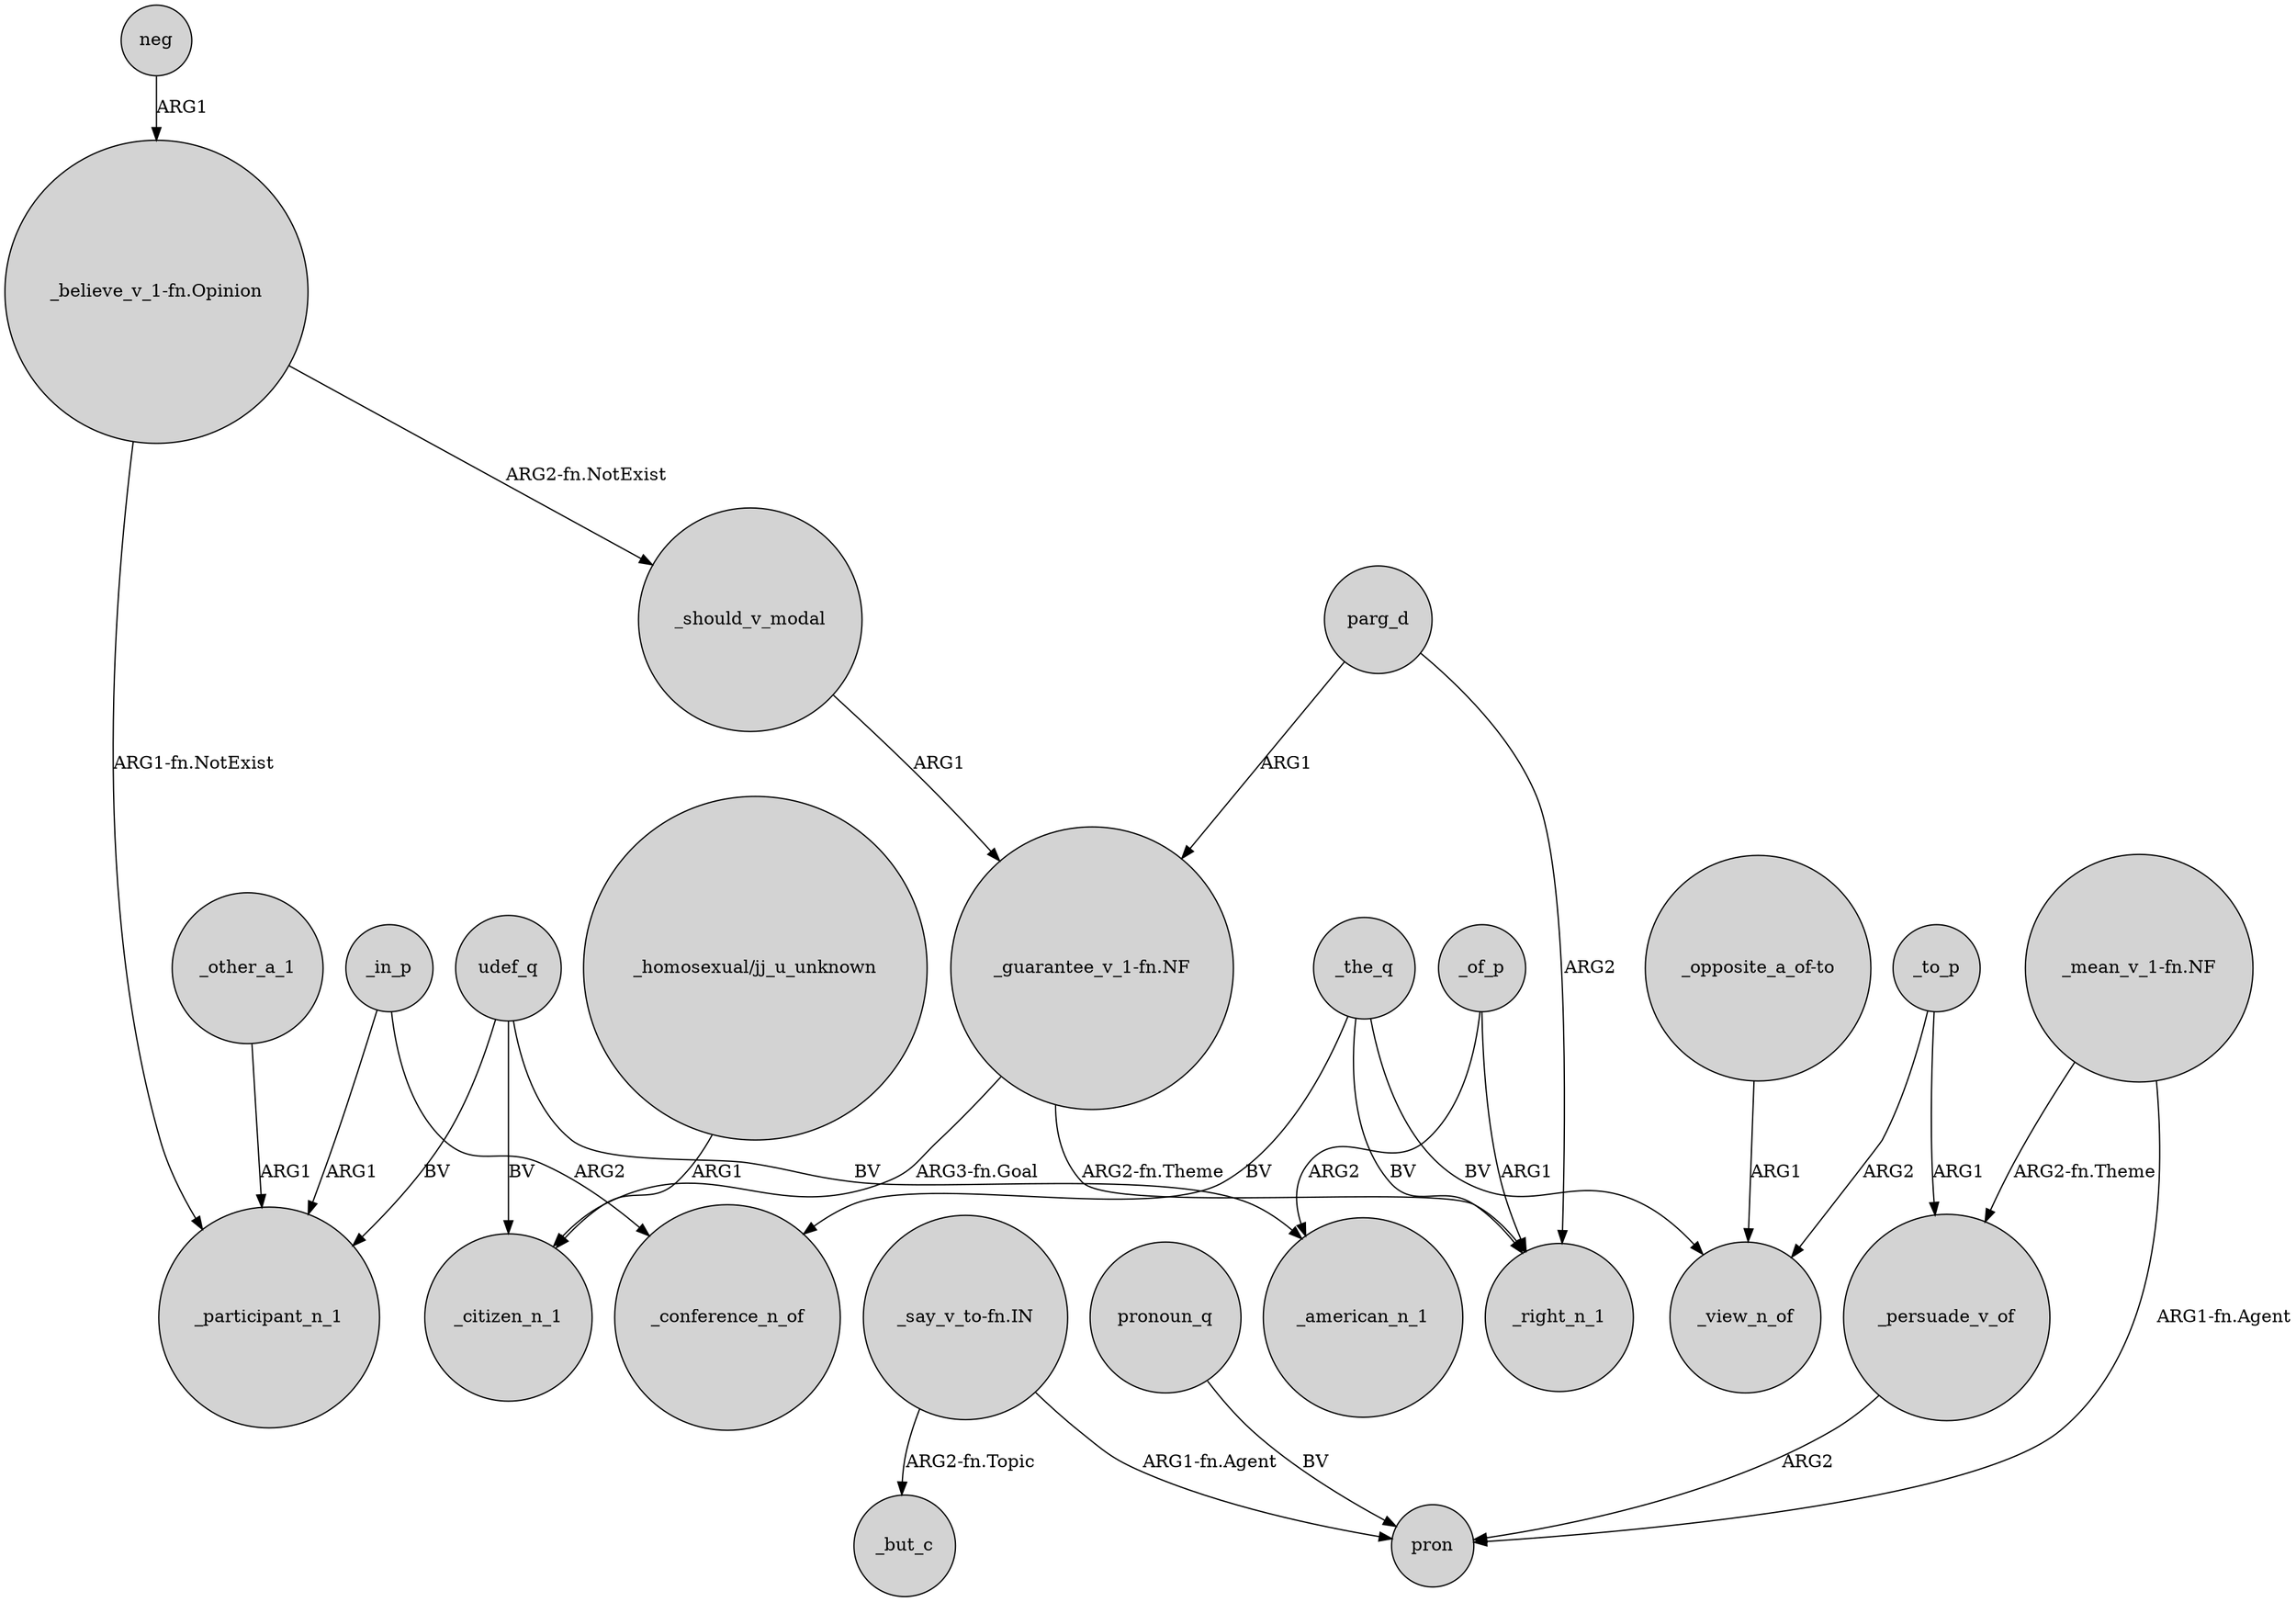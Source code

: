 digraph {
	node [shape=circle style=filled]
	udef_q -> _participant_n_1 [label=BV]
	"_believe_v_1-fn.Opinion" -> _should_v_modal [label="ARG2-fn.NotExist"]
	parg_d -> "_guarantee_v_1-fn.NF" [label=ARG1]
	"_opposite_a_of-to" -> _view_n_of [label=ARG1]
	"_believe_v_1-fn.Opinion" -> _participant_n_1 [label="ARG1-fn.NotExist"]
	"_guarantee_v_1-fn.NF" -> _right_n_1 [label="ARG2-fn.Theme"]
	_should_v_modal -> "_guarantee_v_1-fn.NF" [label=ARG1]
	"_say_v_to-fn.IN" -> _but_c [label="ARG2-fn.Topic"]
	_in_p -> _participant_n_1 [label=ARG1]
	"_guarantee_v_1-fn.NF" -> _citizen_n_1 [label="ARG3-fn.Goal"]
	pronoun_q -> pron [label=BV]
	_persuade_v_of -> pron [label=ARG2]
	_the_q -> _view_n_of [label=BV]
	"_homosexual/jj_u_unknown" -> _citizen_n_1 [label=ARG1]
	neg -> "_believe_v_1-fn.Opinion" [label=ARG1]
	"_mean_v_1-fn.NF" -> _persuade_v_of [label="ARG2-fn.Theme"]
	_to_p -> _view_n_of [label=ARG2]
	_to_p -> _persuade_v_of [label=ARG1]
	udef_q -> _american_n_1 [label=BV]
	_in_p -> _conference_n_of [label=ARG2]
	"_say_v_to-fn.IN" -> pron [label="ARG1-fn.Agent"]
	_the_q -> _conference_n_of [label=BV]
	parg_d -> _right_n_1 [label=ARG2]
	_other_a_1 -> _participant_n_1 [label=ARG1]
	_the_q -> _right_n_1 [label=BV]
	_of_p -> _right_n_1 [label=ARG1]
	"_mean_v_1-fn.NF" -> pron [label="ARG1-fn.Agent"]
	_of_p -> _american_n_1 [label=ARG2]
	udef_q -> _citizen_n_1 [label=BV]
}

